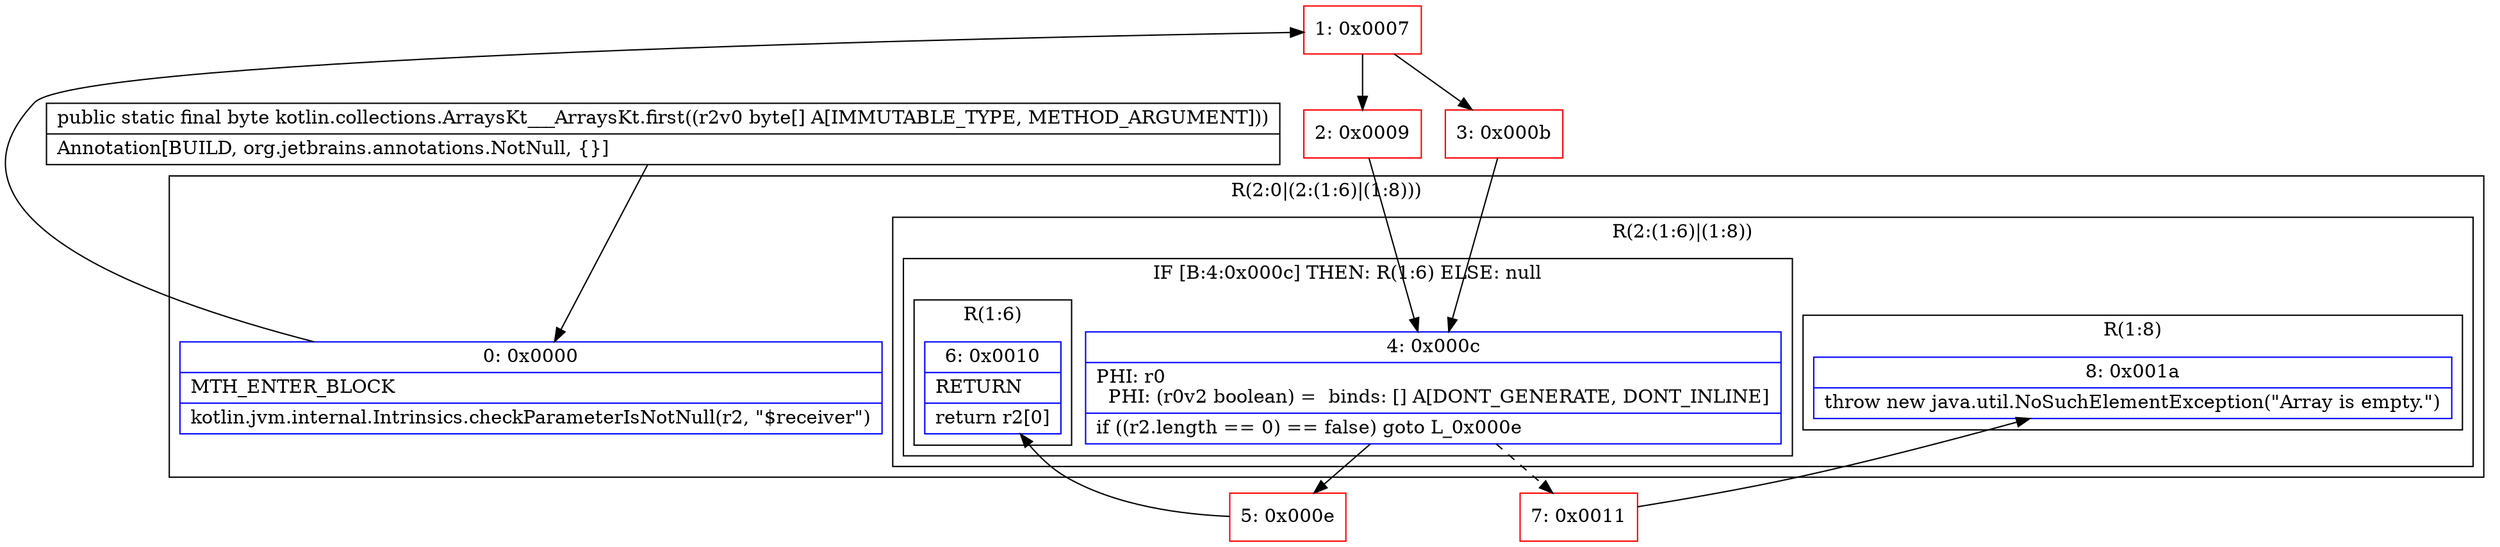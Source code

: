 digraph "CFG forkotlin.collections.ArraysKt___ArraysKt.first([B)B" {
subgraph cluster_Region_1089319672 {
label = "R(2:0|(2:(1:6)|(1:8)))";
node [shape=record,color=blue];
Node_0 [shape=record,label="{0\:\ 0x0000|MTH_ENTER_BLOCK\l|kotlin.jvm.internal.Intrinsics.checkParameterIsNotNull(r2, \"$receiver\")\l}"];
subgraph cluster_Region_1473817034 {
label = "R(2:(1:6)|(1:8))";
node [shape=record,color=blue];
subgraph cluster_IfRegion_1080467926 {
label = "IF [B:4:0x000c] THEN: R(1:6) ELSE: null";
node [shape=record,color=blue];
Node_4 [shape=record,label="{4\:\ 0x000c|PHI: r0 \l  PHI: (r0v2 boolean) =  binds: [] A[DONT_GENERATE, DONT_INLINE]\l|if ((r2.length == 0) == false) goto L_0x000e\l}"];
subgraph cluster_Region_1873324653 {
label = "R(1:6)";
node [shape=record,color=blue];
Node_6 [shape=record,label="{6\:\ 0x0010|RETURN\l|return r2[0]\l}"];
}
}
subgraph cluster_Region_1115664146 {
label = "R(1:8)";
node [shape=record,color=blue];
Node_8 [shape=record,label="{8\:\ 0x001a|throw new java.util.NoSuchElementException(\"Array is empty.\")\l}"];
}
}
}
Node_1 [shape=record,color=red,label="{1\:\ 0x0007}"];
Node_2 [shape=record,color=red,label="{2\:\ 0x0009}"];
Node_3 [shape=record,color=red,label="{3\:\ 0x000b}"];
Node_5 [shape=record,color=red,label="{5\:\ 0x000e}"];
Node_7 [shape=record,color=red,label="{7\:\ 0x0011}"];
MethodNode[shape=record,label="{public static final byte kotlin.collections.ArraysKt___ArraysKt.first((r2v0 byte[] A[IMMUTABLE_TYPE, METHOD_ARGUMENT]))  | Annotation[BUILD, org.jetbrains.annotations.NotNull, \{\}]\l}"];
MethodNode -> Node_0;
Node_0 -> Node_1;
Node_4 -> Node_5;
Node_4 -> Node_7[style=dashed];
Node_1 -> Node_2;
Node_1 -> Node_3;
Node_2 -> Node_4;
Node_3 -> Node_4;
Node_5 -> Node_6;
Node_7 -> Node_8;
}

